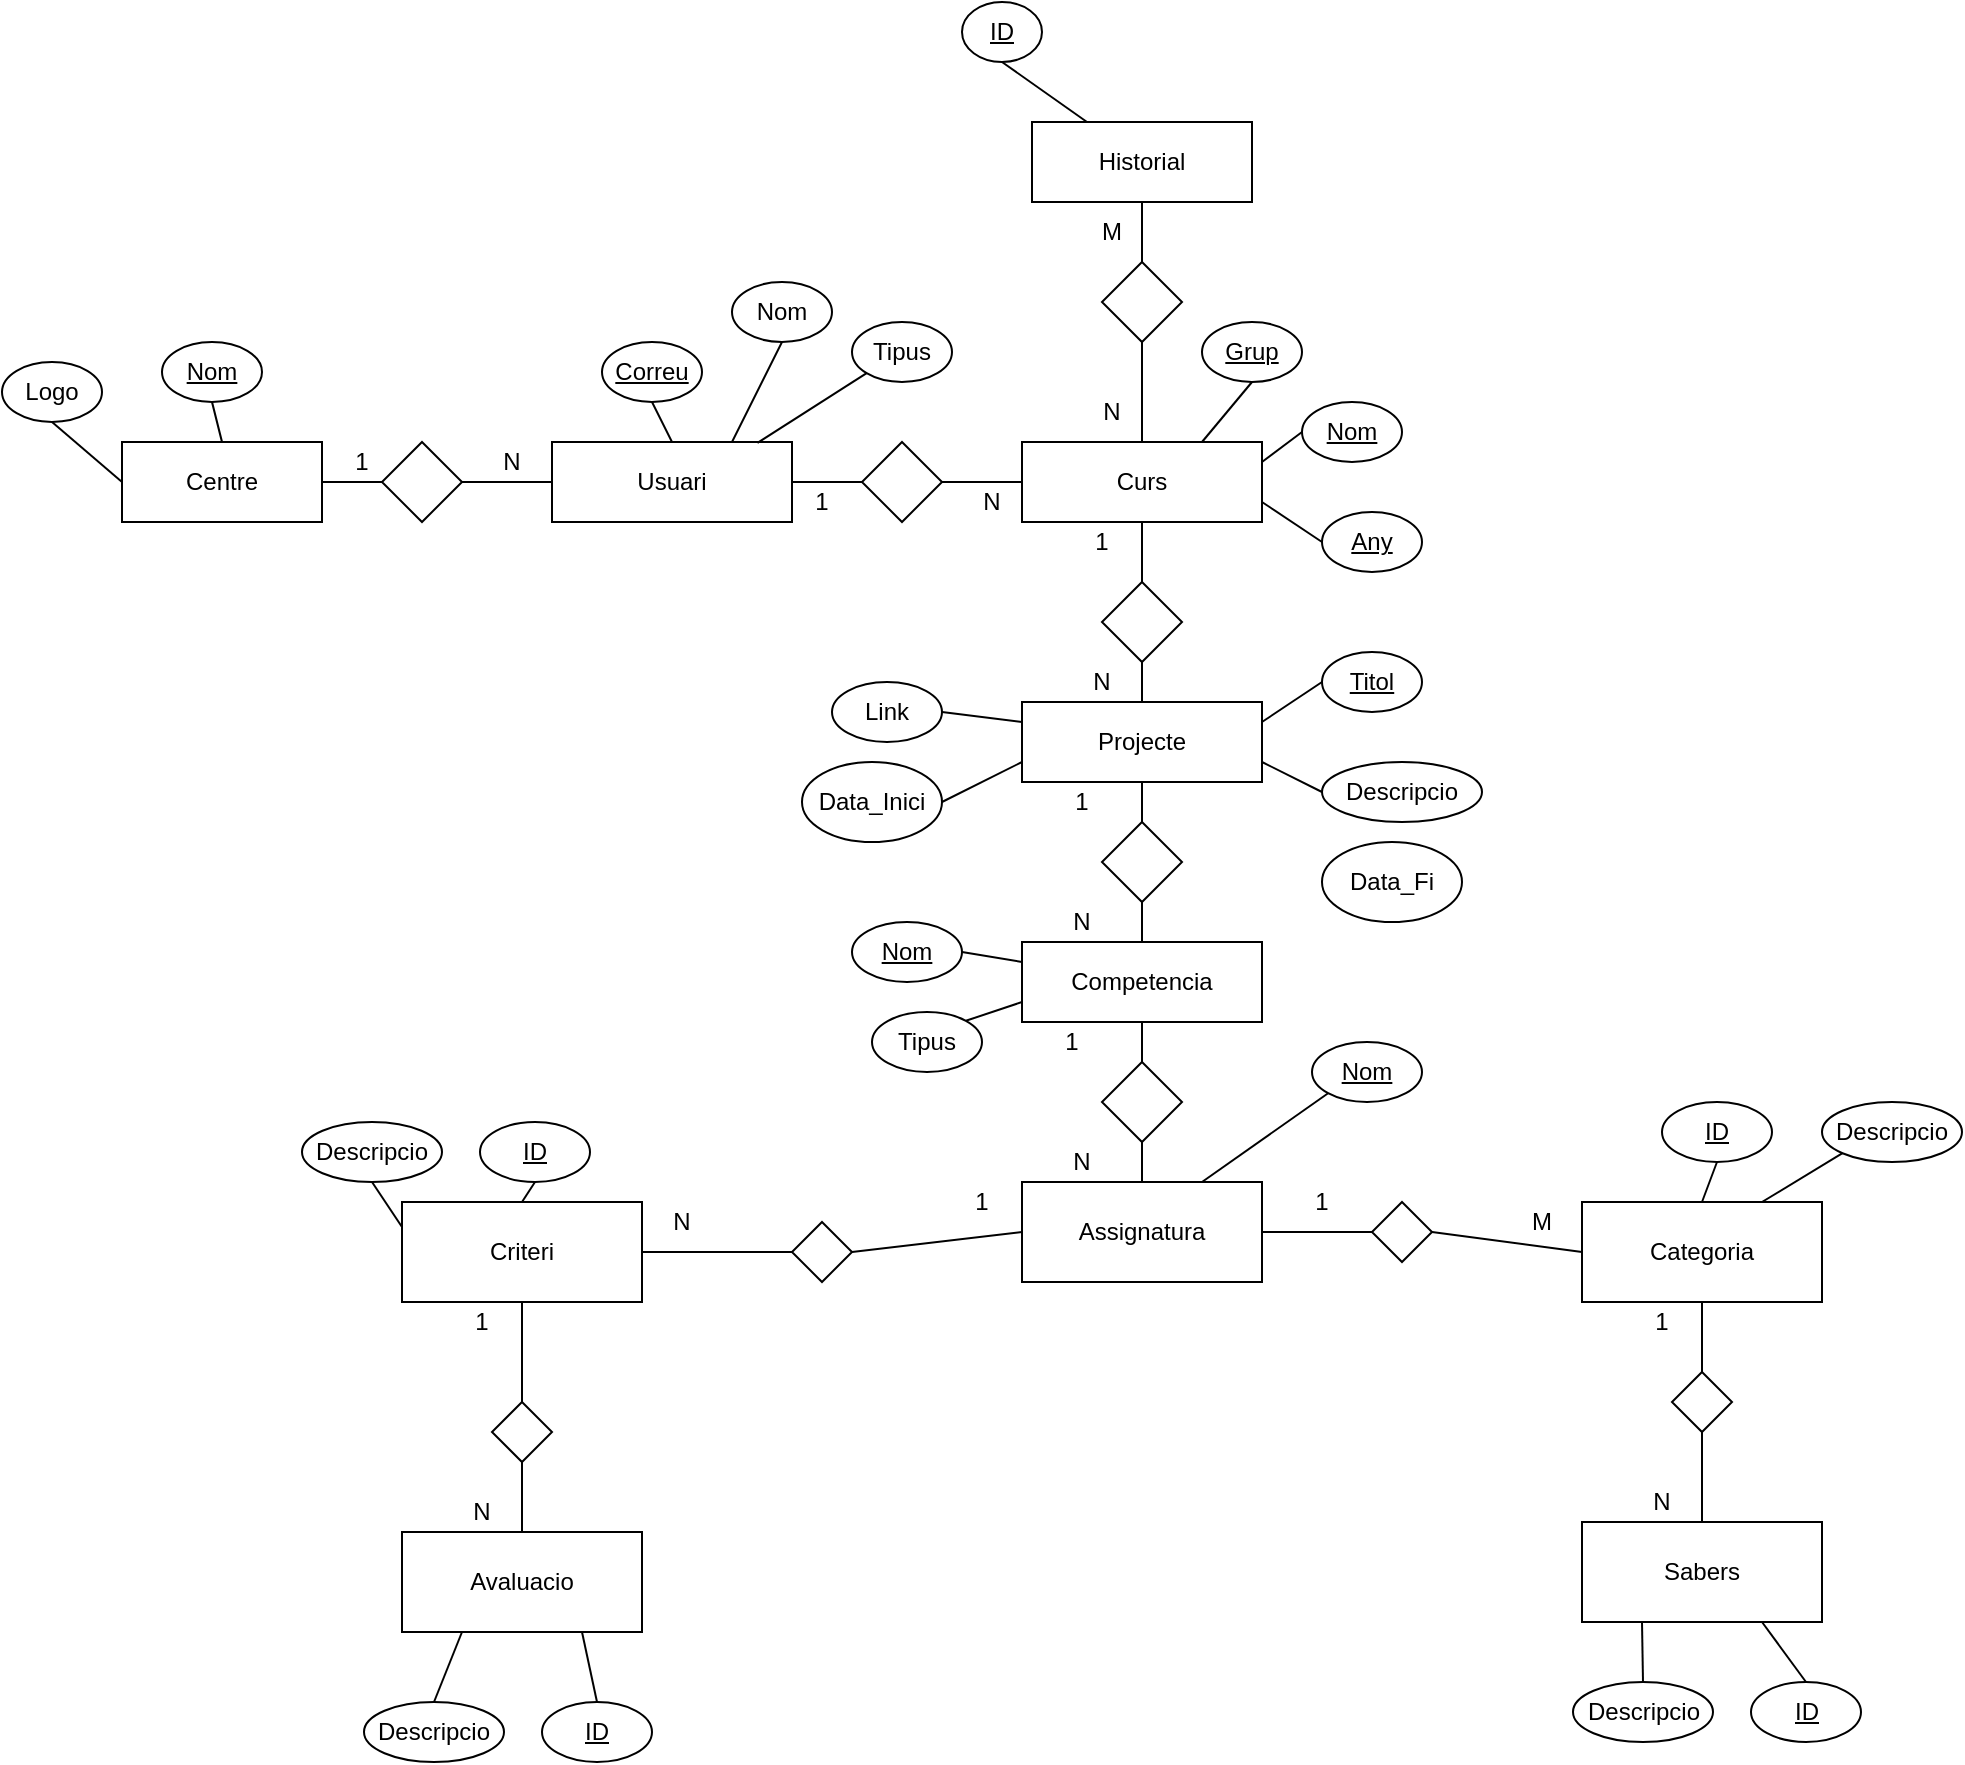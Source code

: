 <mxfile version="24.7.17">
  <diagram name="Página-1" id="AopMpQJF8iIRznB7bOwr">
    <mxGraphModel grid="1" page="1" gridSize="10" guides="1" tooltips="1" connect="1" arrows="1" fold="1" pageScale="1" pageWidth="827" pageHeight="1169" math="0" shadow="0">
      <root>
        <mxCell id="0" />
        <mxCell id="1" parent="0" />
        <mxCell id="ZLKex6Dz4Ec29k2ysHHN-1" value="Centre" style="rounded=0;whiteSpace=wrap;html=1;" vertex="1" parent="1">
          <mxGeometry x="30" y="40" width="100" height="40" as="geometry" />
        </mxCell>
        <mxCell id="ZLKex6Dz4Ec29k2ysHHN-2" value="Curs" style="rounded=0;whiteSpace=wrap;html=1;" vertex="1" parent="1">
          <mxGeometry x="480" y="40" width="120" height="40" as="geometry" />
        </mxCell>
        <mxCell id="ZLKex6Dz4Ec29k2ysHHN-3" value="Projecte" style="rounded=0;whiteSpace=wrap;html=1;" vertex="1" parent="1">
          <mxGeometry x="480" y="170" width="120" height="40" as="geometry" />
        </mxCell>
        <mxCell id="ZLKex6Dz4Ec29k2ysHHN-4" value="Competencia" style="rounded=0;whiteSpace=wrap;html=1;" vertex="1" parent="1">
          <mxGeometry x="480" y="290" width="120" height="40" as="geometry" />
        </mxCell>
        <mxCell id="ZLKex6Dz4Ec29k2ysHHN-5" value="Assignatura" style="rounded=0;whiteSpace=wrap;html=1;" vertex="1" parent="1">
          <mxGeometry x="480" y="410" width="120" height="50" as="geometry" />
        </mxCell>
        <mxCell id="ZLKex6Dz4Ec29k2ysHHN-6" value="Criteri" style="rounded=0;whiteSpace=wrap;html=1;" vertex="1" parent="1">
          <mxGeometry x="170" y="420" width="120" height="50" as="geometry" />
        </mxCell>
        <mxCell id="ZLKex6Dz4Ec29k2ysHHN-7" value="Categoria" style="rounded=0;whiteSpace=wrap;html=1;" vertex="1" parent="1">
          <mxGeometry x="760" y="420" width="120" height="50" as="geometry" />
        </mxCell>
        <mxCell id="ZLKex6Dz4Ec29k2ysHHN-9" value="Avaluacio" style="rounded=0;whiteSpace=wrap;html=1;" vertex="1" parent="1">
          <mxGeometry x="170" y="585" width="120" height="50" as="geometry" />
        </mxCell>
        <mxCell id="ZLKex6Dz4Ec29k2ysHHN-10" value="Sabers" style="rounded=0;whiteSpace=wrap;html=1;" vertex="1" parent="1">
          <mxGeometry x="760" y="580" width="120" height="50" as="geometry" />
        </mxCell>
        <mxCell id="ZLKex6Dz4Ec29k2ysHHN-11" value="" style="rhombus;whiteSpace=wrap;html=1;" vertex="1" parent="1">
          <mxGeometry x="520" y="110" width="40" height="40" as="geometry" />
        </mxCell>
        <mxCell id="ZLKex6Dz4Ec29k2ysHHN-12" value="" style="endArrow=none;html=1;rounded=0;entryX=0.5;entryY=1;entryDx=0;entryDy=0;exitX=0.5;exitY=0;exitDx=0;exitDy=0;" edge="1" parent="1" source="ZLKex6Dz4Ec29k2ysHHN-11" target="ZLKex6Dz4Ec29k2ysHHN-2">
          <mxGeometry width="50" height="50" relative="1" as="geometry">
            <mxPoint x="440" y="160" as="sourcePoint" />
            <mxPoint x="490" y="110" as="targetPoint" />
          </mxGeometry>
        </mxCell>
        <mxCell id="ZLKex6Dz4Ec29k2ysHHN-13" value="" style="endArrow=none;html=1;rounded=0;entryX=0.5;entryY=1;entryDx=0;entryDy=0;exitX=0.5;exitY=0;exitDx=0;exitDy=0;" edge="1" parent="1" source="ZLKex6Dz4Ec29k2ysHHN-3" target="ZLKex6Dz4Ec29k2ysHHN-11">
          <mxGeometry width="50" height="50" relative="1" as="geometry">
            <mxPoint x="440" y="160" as="sourcePoint" />
            <mxPoint x="490" y="110" as="targetPoint" />
            <Array as="points">
              <mxPoint x="540" y="160" />
            </Array>
          </mxGeometry>
        </mxCell>
        <mxCell id="ZLKex6Dz4Ec29k2ysHHN-14" value="" style="rhombus;whiteSpace=wrap;html=1;" vertex="1" parent="1">
          <mxGeometry x="520" y="230" width="40" height="40" as="geometry" />
        </mxCell>
        <mxCell id="ZLKex6Dz4Ec29k2ysHHN-15" value="" style="endArrow=none;html=1;rounded=0;entryX=0.5;entryY=1;entryDx=0;entryDy=0;exitX=0.5;exitY=0;exitDx=0;exitDy=0;" edge="1" parent="1" source="ZLKex6Dz4Ec29k2ysHHN-14" target="ZLKex6Dz4Ec29k2ysHHN-3">
          <mxGeometry width="50" height="50" relative="1" as="geometry">
            <mxPoint x="550" y="180" as="sourcePoint" />
            <mxPoint x="550" y="150" as="targetPoint" />
            <Array as="points">
              <mxPoint x="540" y="230" />
            </Array>
          </mxGeometry>
        </mxCell>
        <mxCell id="ZLKex6Dz4Ec29k2ysHHN-16" value="" style="endArrow=none;html=1;rounded=0;entryX=0.5;entryY=1;entryDx=0;entryDy=0;exitX=0.5;exitY=0;exitDx=0;exitDy=0;" edge="1" parent="1" source="ZLKex6Dz4Ec29k2ysHHN-4" target="ZLKex6Dz4Ec29k2ysHHN-14">
          <mxGeometry width="50" height="50" relative="1" as="geometry">
            <mxPoint x="440" y="230" as="sourcePoint" />
            <mxPoint x="490" y="180" as="targetPoint" />
          </mxGeometry>
        </mxCell>
        <mxCell id="ZLKex6Dz4Ec29k2ysHHN-17" value="" style="rhombus;whiteSpace=wrap;html=1;" vertex="1" parent="1">
          <mxGeometry x="520" y="350" width="40" height="40" as="geometry" />
        </mxCell>
        <mxCell id="ZLKex6Dz4Ec29k2ysHHN-18" value="" style="endArrow=none;html=1;rounded=0;entryX=0.5;entryY=1;entryDx=0;entryDy=0;exitX=0.5;exitY=0;exitDx=0;exitDy=0;" edge="1" parent="1" source="ZLKex6Dz4Ec29k2ysHHN-17" target="ZLKex6Dz4Ec29k2ysHHN-4">
          <mxGeometry width="50" height="50" relative="1" as="geometry">
            <mxPoint x="440" y="440" as="sourcePoint" />
            <mxPoint x="490" y="390" as="targetPoint" />
          </mxGeometry>
        </mxCell>
        <mxCell id="ZLKex6Dz4Ec29k2ysHHN-19" value="" style="endArrow=none;html=1;rounded=0;entryX=0.5;entryY=1;entryDx=0;entryDy=0;exitX=0.5;exitY=0;exitDx=0;exitDy=0;" edge="1" parent="1" source="ZLKex6Dz4Ec29k2ysHHN-5" target="ZLKex6Dz4Ec29k2ysHHN-17">
          <mxGeometry width="50" height="50" relative="1" as="geometry">
            <mxPoint x="440" y="440" as="sourcePoint" />
            <mxPoint x="490" y="390" as="targetPoint" />
          </mxGeometry>
        </mxCell>
        <mxCell id="ZLKex6Dz4Ec29k2ysHHN-20" value="" style="rhombus;whiteSpace=wrap;html=1;" vertex="1" parent="1">
          <mxGeometry x="365" y="430" width="30" height="30" as="geometry" />
        </mxCell>
        <mxCell id="ZLKex6Dz4Ec29k2ysHHN-21" value="" style="endArrow=none;html=1;rounded=0;entryX=0;entryY=0.5;entryDx=0;entryDy=0;exitX=1;exitY=0.5;exitDx=0;exitDy=0;" edge="1" parent="1" source="ZLKex6Dz4Ec29k2ysHHN-20" target="ZLKex6Dz4Ec29k2ysHHN-5">
          <mxGeometry width="50" height="50" relative="1" as="geometry">
            <mxPoint x="440" y="510" as="sourcePoint" />
            <mxPoint x="490" y="460" as="targetPoint" />
          </mxGeometry>
        </mxCell>
        <mxCell id="ZLKex6Dz4Ec29k2ysHHN-22" value="" style="endArrow=none;html=1;rounded=0;entryX=0;entryY=0.5;entryDx=0;entryDy=0;exitX=1;exitY=0.5;exitDx=0;exitDy=0;" edge="1" parent="1" source="ZLKex6Dz4Ec29k2ysHHN-6" target="ZLKex6Dz4Ec29k2ysHHN-20">
          <mxGeometry width="50" height="50" relative="1" as="geometry">
            <mxPoint x="440" y="510" as="sourcePoint" />
            <mxPoint x="490" y="460" as="targetPoint" />
          </mxGeometry>
        </mxCell>
        <mxCell id="ZLKex6Dz4Ec29k2ysHHN-24" value="" style="endArrow=none;html=1;rounded=0;entryX=0.5;entryY=1;entryDx=0;entryDy=0;exitX=0.5;exitY=0;exitDx=0;exitDy=0;" edge="1" parent="1" source="ZLKex6Dz4Ec29k2ysHHN-25" target="ZLKex6Dz4Ec29k2ysHHN-6">
          <mxGeometry width="50" height="50" relative="1" as="geometry">
            <mxPoint x="290" y="590" as="sourcePoint" />
            <mxPoint x="340" y="540" as="targetPoint" />
          </mxGeometry>
        </mxCell>
        <mxCell id="ZLKex6Dz4Ec29k2ysHHN-25" value="" style="rhombus;whiteSpace=wrap;html=1;" vertex="1" parent="1">
          <mxGeometry x="215" y="520" width="30" height="30" as="geometry" />
        </mxCell>
        <mxCell id="ZLKex6Dz4Ec29k2ysHHN-26" value="" style="endArrow=none;html=1;rounded=0;entryX=0.5;entryY=1;entryDx=0;entryDy=0;exitX=0.5;exitY=0;exitDx=0;exitDy=0;" edge="1" parent="1" source="ZLKex6Dz4Ec29k2ysHHN-9" target="ZLKex6Dz4Ec29k2ysHHN-25">
          <mxGeometry width="50" height="50" relative="1" as="geometry">
            <mxPoint x="290" y="590" as="sourcePoint" />
            <mxPoint x="340" y="540" as="targetPoint" />
          </mxGeometry>
        </mxCell>
        <mxCell id="ZLKex6Dz4Ec29k2ysHHN-27" value="" style="rhombus;whiteSpace=wrap;html=1;" vertex="1" parent="1">
          <mxGeometry x="805" y="505" width="30" height="30" as="geometry" />
        </mxCell>
        <mxCell id="ZLKex6Dz4Ec29k2ysHHN-28" value="" style="endArrow=none;html=1;rounded=0;entryX=0.5;entryY=1;entryDx=0;entryDy=0;exitX=0.5;exitY=0;exitDx=0;exitDy=0;" edge="1" parent="1" source="ZLKex6Dz4Ec29k2ysHHN-27" target="ZLKex6Dz4Ec29k2ysHHN-7">
          <mxGeometry width="50" height="50" relative="1" as="geometry">
            <mxPoint x="540" y="590" as="sourcePoint" />
            <mxPoint x="590" y="540" as="targetPoint" />
          </mxGeometry>
        </mxCell>
        <mxCell id="ZLKex6Dz4Ec29k2ysHHN-29" value="" style="endArrow=none;html=1;rounded=0;entryX=0.5;entryY=1;entryDx=0;entryDy=0;exitX=0.5;exitY=0;exitDx=0;exitDy=0;" edge="1" parent="1" source="ZLKex6Dz4Ec29k2ysHHN-10" target="ZLKex6Dz4Ec29k2ysHHN-27">
          <mxGeometry width="50" height="50" relative="1" as="geometry">
            <mxPoint x="540" y="590" as="sourcePoint" />
            <mxPoint x="590" y="540" as="targetPoint" />
          </mxGeometry>
        </mxCell>
        <mxCell id="ZLKex6Dz4Ec29k2ysHHN-30" value="1" style="text;html=1;align=center;verticalAlign=middle;whiteSpace=wrap;rounded=0;" vertex="1" parent="1">
          <mxGeometry x="500" y="80" width="40" height="20" as="geometry" />
        </mxCell>
        <mxCell id="ZLKex6Dz4Ec29k2ysHHN-31" value="N" style="text;html=1;align=center;verticalAlign=middle;whiteSpace=wrap;rounded=0;" vertex="1" parent="1">
          <mxGeometry x="500" y="150" width="40" height="20" as="geometry" />
        </mxCell>
        <mxCell id="ZLKex6Dz4Ec29k2ysHHN-32" value="1" style="text;html=1;align=center;verticalAlign=middle;whiteSpace=wrap;rounded=0;" vertex="1" parent="1">
          <mxGeometry x="490" y="210" width="40" height="20" as="geometry" />
        </mxCell>
        <mxCell id="ZLKex6Dz4Ec29k2ysHHN-33" value="N" style="text;html=1;align=center;verticalAlign=middle;whiteSpace=wrap;rounded=0;" vertex="1" parent="1">
          <mxGeometry x="490" y="270" width="40" height="20" as="geometry" />
        </mxCell>
        <mxCell id="ZLKex6Dz4Ec29k2ysHHN-34" value="1" style="text;html=1;align=center;verticalAlign=middle;whiteSpace=wrap;rounded=0;" vertex="1" parent="1">
          <mxGeometry x="485" y="330" width="40" height="20" as="geometry" />
        </mxCell>
        <mxCell id="ZLKex6Dz4Ec29k2ysHHN-35" value="N" style="text;html=1;align=center;verticalAlign=middle;whiteSpace=wrap;rounded=0;" vertex="1" parent="1">
          <mxGeometry x="490" y="390" width="40" height="20" as="geometry" />
        </mxCell>
        <mxCell id="ZLKex6Dz4Ec29k2ysHHN-36" value="1" style="text;html=1;align=center;verticalAlign=middle;whiteSpace=wrap;rounded=0;" vertex="1" parent="1">
          <mxGeometry x="440" y="410" width="40" height="20" as="geometry" />
        </mxCell>
        <mxCell id="ZLKex6Dz4Ec29k2ysHHN-37" value="N" style="text;html=1;align=center;verticalAlign=middle;whiteSpace=wrap;rounded=0;" vertex="1" parent="1">
          <mxGeometry x="290" y="420" width="40" height="20" as="geometry" />
        </mxCell>
        <mxCell id="ZLKex6Dz4Ec29k2ysHHN-38" value="M" style="text;html=1;align=center;verticalAlign=middle;whiteSpace=wrap;rounded=0;" vertex="1" parent="1">
          <mxGeometry x="720" y="420" width="40" height="20" as="geometry" />
        </mxCell>
        <mxCell id="ZLKex6Dz4Ec29k2ysHHN-39" value="1" style="text;html=1;align=center;verticalAlign=middle;whiteSpace=wrap;rounded=0;" vertex="1" parent="1">
          <mxGeometry x="780" y="470" width="40" height="20" as="geometry" />
        </mxCell>
        <mxCell id="ZLKex6Dz4Ec29k2ysHHN-40" value="N" style="text;html=1;align=center;verticalAlign=middle;whiteSpace=wrap;rounded=0;" vertex="1" parent="1">
          <mxGeometry x="780" y="560" width="40" height="20" as="geometry" />
        </mxCell>
        <mxCell id="ZLKex6Dz4Ec29k2ysHHN-41" value="N" style="text;html=1;align=center;verticalAlign=middle;whiteSpace=wrap;rounded=0;" vertex="1" parent="1">
          <mxGeometry x="190" y="565" width="40" height="20" as="geometry" />
        </mxCell>
        <mxCell id="ZLKex6Dz4Ec29k2ysHHN-42" value="1" style="text;html=1;align=center;verticalAlign=middle;whiteSpace=wrap;rounded=0;" vertex="1" parent="1">
          <mxGeometry x="190" y="470" width="40" height="20" as="geometry" />
        </mxCell>
        <mxCell id="ZLKex6Dz4Ec29k2ysHHN-43" value="&lt;u&gt;Nom&lt;/u&gt;" style="ellipse;whiteSpace=wrap;html=1;" vertex="1" parent="1">
          <mxGeometry x="620" y="20" width="50" height="30" as="geometry" />
        </mxCell>
        <mxCell id="ZLKex6Dz4Ec29k2ysHHN-44" value="&lt;u&gt;Any&lt;/u&gt;" style="ellipse;whiteSpace=wrap;html=1;" vertex="1" parent="1">
          <mxGeometry x="630" y="75" width="50" height="30" as="geometry" />
        </mxCell>
        <mxCell id="ZLKex6Dz4Ec29k2ysHHN-45" value="&lt;u&gt;Titol&lt;/u&gt;" style="ellipse;whiteSpace=wrap;html=1;" vertex="1" parent="1">
          <mxGeometry x="630" y="145" width="50" height="30" as="geometry" />
        </mxCell>
        <mxCell id="ZLKex6Dz4Ec29k2ysHHN-46" value="Descripcio" style="ellipse;whiteSpace=wrap;html=1;" vertex="1" parent="1">
          <mxGeometry x="630" y="200" width="80" height="30" as="geometry" />
        </mxCell>
        <mxCell id="ZLKex6Dz4Ec29k2ysHHN-47" value="Link" style="ellipse;whiteSpace=wrap;html=1;" vertex="1" parent="1">
          <mxGeometry x="385" y="160" width="55" height="30" as="geometry" />
        </mxCell>
        <mxCell id="ZLKex6Dz4Ec29k2ysHHN-48" value="Data_Inici" style="ellipse;whiteSpace=wrap;html=1;" vertex="1" parent="1">
          <mxGeometry x="370" y="200" width="70" height="40" as="geometry" />
        </mxCell>
        <mxCell id="ZLKex6Dz4Ec29k2ysHHN-49" value="Data_Fi" style="ellipse;whiteSpace=wrap;html=1;" vertex="1" parent="1">
          <mxGeometry x="630" y="240" width="70" height="40" as="geometry" />
        </mxCell>
        <mxCell id="ZLKex6Dz4Ec29k2ysHHN-50" value="&lt;u&gt;Nom&lt;/u&gt;" style="ellipse;whiteSpace=wrap;html=1;" vertex="1" parent="1">
          <mxGeometry x="395" y="280" width="55" height="30" as="geometry" />
        </mxCell>
        <mxCell id="ZLKex6Dz4Ec29k2ysHHN-51" value="Usuari" style="rounded=0;whiteSpace=wrap;html=1;" vertex="1" parent="1">
          <mxGeometry x="245" y="40" width="120" height="40" as="geometry" />
        </mxCell>
        <mxCell id="ZLKex6Dz4Ec29k2ysHHN-52" value="&lt;u&gt;Correu&lt;/u&gt;" style="ellipse;whiteSpace=wrap;html=1;" vertex="1" parent="1">
          <mxGeometry x="270" y="-10" width="50" height="30" as="geometry" />
        </mxCell>
        <mxCell id="ZLKex6Dz4Ec29k2ysHHN-53" value="Nom" style="ellipse;whiteSpace=wrap;html=1;" vertex="1" parent="1">
          <mxGeometry x="335" y="-40" width="50" height="30" as="geometry" />
        </mxCell>
        <mxCell id="ZLKex6Dz4Ec29k2ysHHN-54" value="" style="rhombus;whiteSpace=wrap;html=1;" vertex="1" parent="1">
          <mxGeometry x="400" y="40" width="40" height="40" as="geometry" />
        </mxCell>
        <mxCell id="ZLKex6Dz4Ec29k2ysHHN-55" value="" style="endArrow=none;html=1;rounded=0;entryX=1;entryY=0.5;entryDx=0;entryDy=0;exitX=0;exitY=0.5;exitDx=0;exitDy=0;" edge="1" parent="1" source="ZLKex6Dz4Ec29k2ysHHN-54" target="ZLKex6Dz4Ec29k2ysHHN-51">
          <mxGeometry width="50" height="50" relative="1" as="geometry">
            <mxPoint x="440" y="110" as="sourcePoint" />
            <mxPoint x="490" y="60" as="targetPoint" />
          </mxGeometry>
        </mxCell>
        <mxCell id="ZLKex6Dz4Ec29k2ysHHN-56" value="" style="endArrow=none;html=1;rounded=0;entryX=1;entryY=0.5;entryDx=0;entryDy=0;exitX=0;exitY=0.5;exitDx=0;exitDy=0;" edge="1" parent="1" source="ZLKex6Dz4Ec29k2ysHHN-2" target="ZLKex6Dz4Ec29k2ysHHN-54">
          <mxGeometry width="50" height="50" relative="1" as="geometry">
            <mxPoint x="440" y="110" as="sourcePoint" />
            <mxPoint x="490" y="60" as="targetPoint" />
          </mxGeometry>
        </mxCell>
        <mxCell id="ZLKex6Dz4Ec29k2ysHHN-57" value="1" style="text;html=1;align=center;verticalAlign=middle;whiteSpace=wrap;rounded=0;" vertex="1" parent="1">
          <mxGeometry x="360" y="60" width="40" height="20" as="geometry" />
        </mxCell>
        <mxCell id="ZLKex6Dz4Ec29k2ysHHN-58" value="N" style="text;html=1;align=center;verticalAlign=middle;whiteSpace=wrap;rounded=0;" vertex="1" parent="1">
          <mxGeometry x="445" y="60" width="40" height="20" as="geometry" />
        </mxCell>
        <mxCell id="ZLKex6Dz4Ec29k2ysHHN-59" value="Tipus" style="ellipse;whiteSpace=wrap;html=1;" vertex="1" parent="1">
          <mxGeometry x="405" y="325" width="55" height="30" as="geometry" />
        </mxCell>
        <mxCell id="ZLKex6Dz4Ec29k2ysHHN-60" value="&lt;u&gt;Nom&lt;/u&gt;" style="ellipse;whiteSpace=wrap;html=1;" vertex="1" parent="1">
          <mxGeometry x="625" y="340" width="55" height="30" as="geometry" />
        </mxCell>
        <mxCell id="ZLKex6Dz4Ec29k2ysHHN-61" value="&lt;u&gt;ID&lt;/u&gt;" style="ellipse;whiteSpace=wrap;html=1;" vertex="1" parent="1">
          <mxGeometry x="209" y="380" width="55" height="30" as="geometry" />
        </mxCell>
        <mxCell id="ZLKex6Dz4Ec29k2ysHHN-62" value="Descripcio" style="ellipse;whiteSpace=wrap;html=1;" vertex="1" parent="1">
          <mxGeometry x="120" y="380" width="70" height="30" as="geometry" />
        </mxCell>
        <mxCell id="ZLKex6Dz4Ec29k2ysHHN-63" value="&lt;u&gt;ID&lt;/u&gt;" style="ellipse;whiteSpace=wrap;html=1;" vertex="1" parent="1">
          <mxGeometry x="800" y="370" width="55" height="30" as="geometry" />
        </mxCell>
        <mxCell id="ZLKex6Dz4Ec29k2ysHHN-64" value="Descripcio" style="ellipse;whiteSpace=wrap;html=1;" vertex="1" parent="1">
          <mxGeometry x="880" y="370" width="70" height="30" as="geometry" />
        </mxCell>
        <mxCell id="ZLKex6Dz4Ec29k2ysHHN-65" value="&lt;u&gt;ID&lt;/u&gt;" style="ellipse;whiteSpace=wrap;html=1;" vertex="1" parent="1">
          <mxGeometry x="240" y="670" width="55" height="30" as="geometry" />
        </mxCell>
        <mxCell id="ZLKex6Dz4Ec29k2ysHHN-66" value="Descripcio" style="ellipse;whiteSpace=wrap;html=1;" vertex="1" parent="1">
          <mxGeometry x="151" y="670" width="70" height="30" as="geometry" />
        </mxCell>
        <mxCell id="ZLKex6Dz4Ec29k2ysHHN-67" value="&lt;u&gt;ID&lt;/u&gt;" style="ellipse;whiteSpace=wrap;html=1;" vertex="1" parent="1">
          <mxGeometry x="844.5" y="660" width="55" height="30" as="geometry" />
        </mxCell>
        <mxCell id="ZLKex6Dz4Ec29k2ysHHN-68" value="Descripcio" style="ellipse;whiteSpace=wrap;html=1;" vertex="1" parent="1">
          <mxGeometry x="755.5" y="660" width="70" height="30" as="geometry" />
        </mxCell>
        <mxCell id="ZLKex6Dz4Ec29k2ysHHN-69" value="" style="endArrow=none;html=1;rounded=0;entryX=0.5;entryY=1;entryDx=0;entryDy=0;exitX=0.5;exitY=0;exitDx=0;exitDy=0;" edge="1" parent="1" source="ZLKex6Dz4Ec29k2ysHHN-51" target="ZLKex6Dz4Ec29k2ysHHN-52">
          <mxGeometry width="50" height="50" relative="1" as="geometry">
            <mxPoint x="440" y="40" as="sourcePoint" />
            <mxPoint x="490" y="-10" as="targetPoint" />
          </mxGeometry>
        </mxCell>
        <mxCell id="ZLKex6Dz4Ec29k2ysHHN-70" value="" style="endArrow=none;html=1;rounded=0;entryX=0.5;entryY=1;entryDx=0;entryDy=0;exitX=0.75;exitY=0;exitDx=0;exitDy=0;" edge="1" parent="1" source="ZLKex6Dz4Ec29k2ysHHN-51" target="ZLKex6Dz4Ec29k2ysHHN-53">
          <mxGeometry width="50" height="50" relative="1" as="geometry">
            <mxPoint x="440" y="40" as="sourcePoint" />
            <mxPoint x="490" y="-10" as="targetPoint" />
          </mxGeometry>
        </mxCell>
        <mxCell id="ZLKex6Dz4Ec29k2ysHHN-71" value="" style="endArrow=none;html=1;rounded=0;entryX=0;entryY=0.5;entryDx=0;entryDy=0;exitX=1;exitY=0.25;exitDx=0;exitDy=0;" edge="1" parent="1" source="ZLKex6Dz4Ec29k2ysHHN-2" target="ZLKex6Dz4Ec29k2ysHHN-43">
          <mxGeometry width="50" height="50" relative="1" as="geometry">
            <mxPoint x="440" y="180" as="sourcePoint" />
            <mxPoint x="490" y="130" as="targetPoint" />
          </mxGeometry>
        </mxCell>
        <mxCell id="ZLKex6Dz4Ec29k2ysHHN-72" value="" style="endArrow=none;html=1;rounded=0;entryX=0;entryY=0.5;entryDx=0;entryDy=0;exitX=1;exitY=0.75;exitDx=0;exitDy=0;" edge="1" parent="1" source="ZLKex6Dz4Ec29k2ysHHN-2" target="ZLKex6Dz4Ec29k2ysHHN-44">
          <mxGeometry width="50" height="50" relative="1" as="geometry">
            <mxPoint x="440" y="180" as="sourcePoint" />
            <mxPoint x="490" y="130" as="targetPoint" />
          </mxGeometry>
        </mxCell>
        <mxCell id="ZLKex6Dz4Ec29k2ysHHN-73" value="" style="endArrow=none;html=1;rounded=0;entryX=0;entryY=0.5;entryDx=0;entryDy=0;exitX=1;exitY=0.25;exitDx=0;exitDy=0;" edge="1" parent="1" source="ZLKex6Dz4Ec29k2ysHHN-3" target="ZLKex6Dz4Ec29k2ysHHN-45">
          <mxGeometry width="50" height="50" relative="1" as="geometry">
            <mxPoint x="440" y="180" as="sourcePoint" />
            <mxPoint x="490" y="130" as="targetPoint" />
          </mxGeometry>
        </mxCell>
        <mxCell id="ZLKex6Dz4Ec29k2ysHHN-74" value="&lt;u&gt;Grup&lt;/u&gt;" style="ellipse;whiteSpace=wrap;html=1;" vertex="1" parent="1">
          <mxGeometry x="570" y="-20" width="50" height="30" as="geometry" />
        </mxCell>
        <mxCell id="ZLKex6Dz4Ec29k2ysHHN-75" value="" style="endArrow=none;html=1;rounded=0;entryX=0.5;entryY=1;entryDx=0;entryDy=0;exitX=0.75;exitY=0;exitDx=0;exitDy=0;" edge="1" parent="1" source="ZLKex6Dz4Ec29k2ysHHN-2" target="ZLKex6Dz4Ec29k2ysHHN-74">
          <mxGeometry width="50" height="50" relative="1" as="geometry">
            <mxPoint x="440" y="180" as="sourcePoint" />
            <mxPoint x="490" y="130" as="targetPoint" />
          </mxGeometry>
        </mxCell>
        <mxCell id="ZLKex6Dz4Ec29k2ysHHN-76" value="" style="rhombus;whiteSpace=wrap;html=1;" vertex="1" parent="1">
          <mxGeometry x="160" y="40" width="40" height="40" as="geometry" />
        </mxCell>
        <mxCell id="ZLKex6Dz4Ec29k2ysHHN-77" value="" style="endArrow=none;html=1;rounded=0;entryX=1;entryY=0.5;entryDx=0;entryDy=0;exitX=0;exitY=0.25;exitDx=0;exitDy=0;" edge="1" parent="1" source="ZLKex6Dz4Ec29k2ysHHN-3" target="ZLKex6Dz4Ec29k2ysHHN-47">
          <mxGeometry width="50" height="50" relative="1" as="geometry">
            <mxPoint x="440" y="250" as="sourcePoint" />
            <mxPoint x="490" y="200" as="targetPoint" />
          </mxGeometry>
        </mxCell>
        <mxCell id="ZLKex6Dz4Ec29k2ysHHN-78" value="" style="endArrow=none;html=1;rounded=0;entryX=0;entryY=0.5;entryDx=0;entryDy=0;exitX=1;exitY=0.75;exitDx=0;exitDy=0;" edge="1" parent="1" source="ZLKex6Dz4Ec29k2ysHHN-3" target="ZLKex6Dz4Ec29k2ysHHN-46">
          <mxGeometry width="50" height="50" relative="1" as="geometry">
            <mxPoint x="440" y="250" as="sourcePoint" />
            <mxPoint x="490" y="200" as="targetPoint" />
          </mxGeometry>
        </mxCell>
        <mxCell id="ZLKex6Dz4Ec29k2ysHHN-79" value="" style="endArrow=none;html=1;rounded=0;entryX=0;entryY=0.75;entryDx=0;entryDy=0;exitX=1;exitY=0.5;exitDx=0;exitDy=0;" edge="1" parent="1" source="ZLKex6Dz4Ec29k2ysHHN-48" target="ZLKex6Dz4Ec29k2ysHHN-3">
          <mxGeometry width="50" height="50" relative="1" as="geometry">
            <mxPoint x="440" y="320" as="sourcePoint" />
            <mxPoint x="490" y="270" as="targetPoint" />
          </mxGeometry>
        </mxCell>
        <mxCell id="ZLKex6Dz4Ec29k2ysHHN-80" value="" style="endArrow=none;html=1;rounded=0;entryX=0;entryY=1;entryDx=0;entryDy=0;exitX=0.75;exitY=0;exitDx=0;exitDy=0;" edge="1" parent="1" source="ZLKex6Dz4Ec29k2ysHHN-5" target="ZLKex6Dz4Ec29k2ysHHN-60">
          <mxGeometry width="50" height="50" relative="1" as="geometry">
            <mxPoint x="440" y="590" as="sourcePoint" />
            <mxPoint x="490" y="540" as="targetPoint" />
          </mxGeometry>
        </mxCell>
        <mxCell id="ZLKex6Dz4Ec29k2ysHHN-81" value="" style="endArrow=none;html=1;rounded=0;entryX=0.5;entryY=1;entryDx=0;entryDy=0;exitX=0;exitY=0.25;exitDx=0;exitDy=0;" edge="1" parent="1" source="ZLKex6Dz4Ec29k2ysHHN-6" target="ZLKex6Dz4Ec29k2ysHHN-62">
          <mxGeometry width="50" height="50" relative="1" as="geometry">
            <mxPoint x="290" y="480" as="sourcePoint" />
            <mxPoint x="340" y="430" as="targetPoint" />
          </mxGeometry>
        </mxCell>
        <mxCell id="ZLKex6Dz4Ec29k2ysHHN-82" value="" style="endArrow=none;html=1;rounded=0;entryX=0.5;entryY=1;entryDx=0;entryDy=0;exitX=0.5;exitY=0;exitDx=0;exitDy=0;" edge="1" parent="1" source="ZLKex6Dz4Ec29k2ysHHN-6" target="ZLKex6Dz4Ec29k2ysHHN-61">
          <mxGeometry width="50" height="50" relative="1" as="geometry">
            <mxPoint x="290" y="480" as="sourcePoint" />
            <mxPoint x="340" y="430" as="targetPoint" />
          </mxGeometry>
        </mxCell>
        <mxCell id="ZLKex6Dz4Ec29k2ysHHN-83" value="" style="endArrow=none;html=1;rounded=0;entryX=0.5;entryY=1;entryDx=0;entryDy=0;exitX=0.5;exitY=0;exitDx=0;exitDy=0;" edge="1" parent="1" source="ZLKex6Dz4Ec29k2ysHHN-7" target="ZLKex6Dz4Ec29k2ysHHN-63">
          <mxGeometry width="50" height="50" relative="1" as="geometry">
            <mxPoint x="540" y="480" as="sourcePoint" />
            <mxPoint x="590" y="430" as="targetPoint" />
          </mxGeometry>
        </mxCell>
        <mxCell id="ZLKex6Dz4Ec29k2ysHHN-84" value="" style="endArrow=none;html=1;rounded=0;entryX=0;entryY=1;entryDx=0;entryDy=0;exitX=0.75;exitY=0;exitDx=0;exitDy=0;" edge="1" parent="1" source="ZLKex6Dz4Ec29k2ysHHN-7" target="ZLKex6Dz4Ec29k2ysHHN-64">
          <mxGeometry width="50" height="50" relative="1" as="geometry">
            <mxPoint x="540" y="480" as="sourcePoint" />
            <mxPoint x="590" y="430" as="targetPoint" />
          </mxGeometry>
        </mxCell>
        <mxCell id="ZLKex6Dz4Ec29k2ysHHN-85" value="" style="endArrow=none;html=1;rounded=0;entryX=0.5;entryY=0;entryDx=0;entryDy=0;exitX=0.25;exitY=1;exitDx=0;exitDy=0;" edge="1" parent="1" source="ZLKex6Dz4Ec29k2ysHHN-9" target="ZLKex6Dz4Ec29k2ysHHN-66">
          <mxGeometry width="50" height="50" relative="1" as="geometry">
            <mxPoint x="290" y="610" as="sourcePoint" />
            <mxPoint x="340" y="560" as="targetPoint" />
          </mxGeometry>
        </mxCell>
        <mxCell id="ZLKex6Dz4Ec29k2ysHHN-86" value="" style="endArrow=none;html=1;rounded=0;entryX=1;entryY=0.5;entryDx=0;entryDy=0;exitX=0;exitY=0.5;exitDx=0;exitDy=0;" edge="1" parent="1" source="ZLKex6Dz4Ec29k2ysHHN-51" target="ZLKex6Dz4Ec29k2ysHHN-76">
          <mxGeometry width="50" height="50" relative="1" as="geometry">
            <mxPoint x="440" y="40" as="sourcePoint" />
            <mxPoint x="490" y="-10" as="targetPoint" />
          </mxGeometry>
        </mxCell>
        <mxCell id="ZLKex6Dz4Ec29k2ysHHN-87" value="" style="endArrow=none;html=1;rounded=0;entryX=1;entryY=0.5;entryDx=0;entryDy=0;exitX=0;exitY=0.5;exitDx=0;exitDy=0;" edge="1" parent="1" source="ZLKex6Dz4Ec29k2ysHHN-76" target="ZLKex6Dz4Ec29k2ysHHN-1">
          <mxGeometry width="50" height="50" relative="1" as="geometry">
            <mxPoint x="440" y="40" as="sourcePoint" />
            <mxPoint x="490" y="-10" as="targetPoint" />
          </mxGeometry>
        </mxCell>
        <mxCell id="ZLKex6Dz4Ec29k2ysHHN-88" value="" style="endArrow=none;html=1;rounded=0;entryX=0.75;entryY=1;entryDx=0;entryDy=0;exitX=0.5;exitY=0;exitDx=0;exitDy=0;" edge="1" parent="1" source="ZLKex6Dz4Ec29k2ysHHN-65" target="ZLKex6Dz4Ec29k2ysHHN-9">
          <mxGeometry width="50" height="50" relative="1" as="geometry">
            <mxPoint x="200" y="610" as="sourcePoint" />
            <mxPoint x="250" y="560" as="targetPoint" />
          </mxGeometry>
        </mxCell>
        <mxCell id="ZLKex6Dz4Ec29k2ysHHN-89" value="" style="endArrow=none;html=1;rounded=0;entryX=0.75;entryY=1;entryDx=0;entryDy=0;exitX=0.5;exitY=0;exitDx=0;exitDy=0;" edge="1" parent="1" source="ZLKex6Dz4Ec29k2ysHHN-67" target="ZLKex6Dz4Ec29k2ysHHN-10">
          <mxGeometry width="50" height="50" relative="1" as="geometry">
            <mxPoint x="700" y="610" as="sourcePoint" />
            <mxPoint x="750" y="560" as="targetPoint" />
          </mxGeometry>
        </mxCell>
        <mxCell id="ZLKex6Dz4Ec29k2ysHHN-91" value="" style="endArrow=none;html=1;rounded=0;entryX=0.25;entryY=1;entryDx=0;entryDy=0;exitX=0.5;exitY=0;exitDx=0;exitDy=0;" edge="1" parent="1" source="ZLKex6Dz4Ec29k2ysHHN-68" target="ZLKex6Dz4Ec29k2ysHHN-10">
          <mxGeometry width="50" height="50" relative="1" as="geometry">
            <mxPoint x="700" y="610" as="sourcePoint" />
            <mxPoint x="750" y="560" as="targetPoint" />
          </mxGeometry>
        </mxCell>
        <mxCell id="ZLKex6Dz4Ec29k2ysHHN-92" value="&lt;u&gt;Nom&lt;/u&gt;" style="ellipse;whiteSpace=wrap;html=1;" vertex="1" parent="1">
          <mxGeometry x="50" y="-10" width="50" height="30" as="geometry" />
        </mxCell>
        <mxCell id="ZLKex6Dz4Ec29k2ysHHN-93" value="Logo" style="ellipse;whiteSpace=wrap;html=1;" vertex="1" parent="1">
          <mxGeometry x="-30" width="50" height="30" as="geometry" />
        </mxCell>
        <mxCell id="ZLKex6Dz4Ec29k2ysHHN-94" value="" style="endArrow=none;html=1;rounded=0;entryX=0.5;entryY=1;entryDx=0;entryDy=0;exitX=0.5;exitY=0;exitDx=0;exitDy=0;" edge="1" parent="1" source="ZLKex6Dz4Ec29k2ysHHN-1" target="ZLKex6Dz4Ec29k2ysHHN-92">
          <mxGeometry width="50" height="50" relative="1" as="geometry">
            <mxPoint x="250" y="60" as="sourcePoint" />
            <mxPoint x="300" y="10" as="targetPoint" />
          </mxGeometry>
        </mxCell>
        <mxCell id="ZLKex6Dz4Ec29k2ysHHN-95" value="" style="endArrow=none;html=1;rounded=0;entryX=0.5;entryY=1;entryDx=0;entryDy=0;exitX=0;exitY=0.5;exitDx=0;exitDy=0;" edge="1" parent="1" source="ZLKex6Dz4Ec29k2ysHHN-1" target="ZLKex6Dz4Ec29k2ysHHN-93">
          <mxGeometry width="50" height="50" relative="1" as="geometry">
            <mxPoint x="250" y="60" as="sourcePoint" />
            <mxPoint x="300" y="10" as="targetPoint" />
          </mxGeometry>
        </mxCell>
        <mxCell id="ZLKex6Dz4Ec29k2ysHHN-99" value="Historial" style="rounded=0;whiteSpace=wrap;html=1;" vertex="1" parent="1">
          <mxGeometry x="485" y="-120" width="110" height="40" as="geometry" />
        </mxCell>
        <mxCell id="ZLKex6Dz4Ec29k2ysHHN-100" value="" style="rhombus;whiteSpace=wrap;html=1;" vertex="1" parent="1">
          <mxGeometry x="520" y="-50" width="40" height="40" as="geometry" />
        </mxCell>
        <mxCell id="ZLKex6Dz4Ec29k2ysHHN-101" value="" style="endArrow=none;html=1;rounded=0;entryX=0.5;entryY=1;entryDx=0;entryDy=0;exitX=0.5;exitY=0;exitDx=0;exitDy=0;" edge="1" parent="1" source="ZLKex6Dz4Ec29k2ysHHN-100" target="ZLKex6Dz4Ec29k2ysHHN-99">
          <mxGeometry width="50" height="50" relative="1" as="geometry">
            <mxPoint x="440" y="10" as="sourcePoint" />
            <mxPoint x="490" y="-40" as="targetPoint" />
          </mxGeometry>
        </mxCell>
        <mxCell id="ZLKex6Dz4Ec29k2ysHHN-102" value="" style="endArrow=none;html=1;rounded=0;entryX=0.5;entryY=1;entryDx=0;entryDy=0;exitX=0.5;exitY=0;exitDx=0;exitDy=0;" edge="1" parent="1" source="ZLKex6Dz4Ec29k2ysHHN-2" target="ZLKex6Dz4Ec29k2ysHHN-100">
          <mxGeometry width="50" height="50" relative="1" as="geometry">
            <mxPoint x="440" y="10" as="sourcePoint" />
            <mxPoint x="490" y="-40" as="targetPoint" />
          </mxGeometry>
        </mxCell>
        <mxCell id="ZLKex6Dz4Ec29k2ysHHN-103" value="N" style="text;html=1;align=center;verticalAlign=middle;whiteSpace=wrap;rounded=0;" vertex="1" parent="1">
          <mxGeometry x="495" y="10" width="60" height="30" as="geometry" />
        </mxCell>
        <mxCell id="ZLKex6Dz4Ec29k2ysHHN-104" value="M" style="text;html=1;align=center;verticalAlign=middle;whiteSpace=wrap;rounded=0;" vertex="1" parent="1">
          <mxGeometry x="495" y="-80" width="60" height="30" as="geometry" />
        </mxCell>
        <mxCell id="ZLKex6Dz4Ec29k2ysHHN-105" value="" style="endArrow=none;html=1;rounded=0;entryX=0;entryY=0.25;entryDx=0;entryDy=0;exitX=1;exitY=0.5;exitDx=0;exitDy=0;" edge="1" parent="1" source="ZLKex6Dz4Ec29k2ysHHN-50" target="ZLKex6Dz4Ec29k2ysHHN-4">
          <mxGeometry width="50" height="50" relative="1" as="geometry">
            <mxPoint x="260" y="240" as="sourcePoint" />
            <mxPoint x="310" y="190" as="targetPoint" />
          </mxGeometry>
        </mxCell>
        <mxCell id="ZLKex6Dz4Ec29k2ysHHN-106" value="" style="endArrow=none;html=1;rounded=0;entryX=0;entryY=0.75;entryDx=0;entryDy=0;exitX=1;exitY=0;exitDx=0;exitDy=0;" edge="1" parent="1" source="ZLKex6Dz4Ec29k2ysHHN-59" target="ZLKex6Dz4Ec29k2ysHHN-4">
          <mxGeometry width="50" height="50" relative="1" as="geometry">
            <mxPoint x="260" y="240" as="sourcePoint" />
            <mxPoint x="310" y="190" as="targetPoint" />
          </mxGeometry>
        </mxCell>
        <mxCell id="JDL7LSpFNBDPE97cBxDJ-1" value="&lt;u&gt;ID&lt;/u&gt;" style="ellipse;whiteSpace=wrap;html=1;" vertex="1" parent="1">
          <mxGeometry x="450" y="-180" width="40" height="30" as="geometry" />
        </mxCell>
        <mxCell id="JDL7LSpFNBDPE97cBxDJ-2" value="" style="endArrow=none;html=1;rounded=0;entryX=0.5;entryY=1;entryDx=0;entryDy=0;exitX=0.25;exitY=0;exitDx=0;exitDy=0;" edge="1" parent="1" source="ZLKex6Dz4Ec29k2ysHHN-99" target="JDL7LSpFNBDPE97cBxDJ-1">
          <mxGeometry width="50" height="50" relative="1" as="geometry">
            <mxPoint x="280" y="160" as="sourcePoint" />
            <mxPoint x="330" y="110" as="targetPoint" />
          </mxGeometry>
        </mxCell>
        <mxCell id="JDL7LSpFNBDPE97cBxDJ-5" value="" style="rhombus;whiteSpace=wrap;html=1;" vertex="1" parent="1">
          <mxGeometry x="655" y="420" width="30" height="30" as="geometry" />
        </mxCell>
        <mxCell id="JDL7LSpFNBDPE97cBxDJ-6" value="1" style="text;html=1;align=center;verticalAlign=middle;whiteSpace=wrap;rounded=0;" vertex="1" parent="1">
          <mxGeometry x="610" y="410" width="40" height="20" as="geometry" />
        </mxCell>
        <mxCell id="JDL7LSpFNBDPE97cBxDJ-7" value="" style="endArrow=none;html=1;rounded=0;entryX=0;entryY=0.5;entryDx=0;entryDy=0;exitX=1;exitY=0.5;exitDx=0;exitDy=0;" edge="1" parent="1" source="ZLKex6Dz4Ec29k2ysHHN-5" target="JDL7LSpFNBDPE97cBxDJ-5">
          <mxGeometry width="50" height="50" relative="1" as="geometry">
            <mxPoint x="410" y="540" as="sourcePoint" />
            <mxPoint x="460" y="490" as="targetPoint" />
          </mxGeometry>
        </mxCell>
        <mxCell id="JDL7LSpFNBDPE97cBxDJ-8" value="" style="endArrow=none;html=1;rounded=0;entryX=0;entryY=0.5;entryDx=0;entryDy=0;exitX=1;exitY=0.5;exitDx=0;exitDy=0;" edge="1" parent="1" source="JDL7LSpFNBDPE97cBxDJ-5" target="ZLKex6Dz4Ec29k2ysHHN-7">
          <mxGeometry width="50" height="50" relative="1" as="geometry">
            <mxPoint x="410" y="540" as="sourcePoint" />
            <mxPoint x="460" y="490" as="targetPoint" />
          </mxGeometry>
        </mxCell>
        <mxCell id="JDL7LSpFNBDPE97cBxDJ-9" value="N" style="text;html=1;align=center;verticalAlign=middle;whiteSpace=wrap;rounded=0;" vertex="1" parent="1">
          <mxGeometry x="205" y="40" width="40" height="20" as="geometry" />
        </mxCell>
        <mxCell id="JDL7LSpFNBDPE97cBxDJ-10" value="1" style="text;html=1;align=center;verticalAlign=middle;whiteSpace=wrap;rounded=0;" vertex="1" parent="1">
          <mxGeometry x="130" y="40" width="40" height="20" as="geometry" />
        </mxCell>
        <mxCell id="JDL7LSpFNBDPE97cBxDJ-12" value="Tipus" style="ellipse;whiteSpace=wrap;html=1;" vertex="1" parent="1">
          <mxGeometry x="395" y="-20" width="50" height="30" as="geometry" />
        </mxCell>
        <mxCell id="JDL7LSpFNBDPE97cBxDJ-13" value="" style="endArrow=none;html=1;rounded=0;entryX=0;entryY=1;entryDx=0;entryDy=0;exitX=0.856;exitY=0.012;exitDx=0;exitDy=0;exitPerimeter=0;" edge="1" parent="1" source="ZLKex6Dz4Ec29k2ysHHN-51" target="JDL7LSpFNBDPE97cBxDJ-12">
          <mxGeometry width="50" height="50" relative="1" as="geometry">
            <mxPoint x="345" y="50" as="sourcePoint" />
            <mxPoint x="370" as="targetPoint" />
          </mxGeometry>
        </mxCell>
      </root>
    </mxGraphModel>
  </diagram>
</mxfile>
